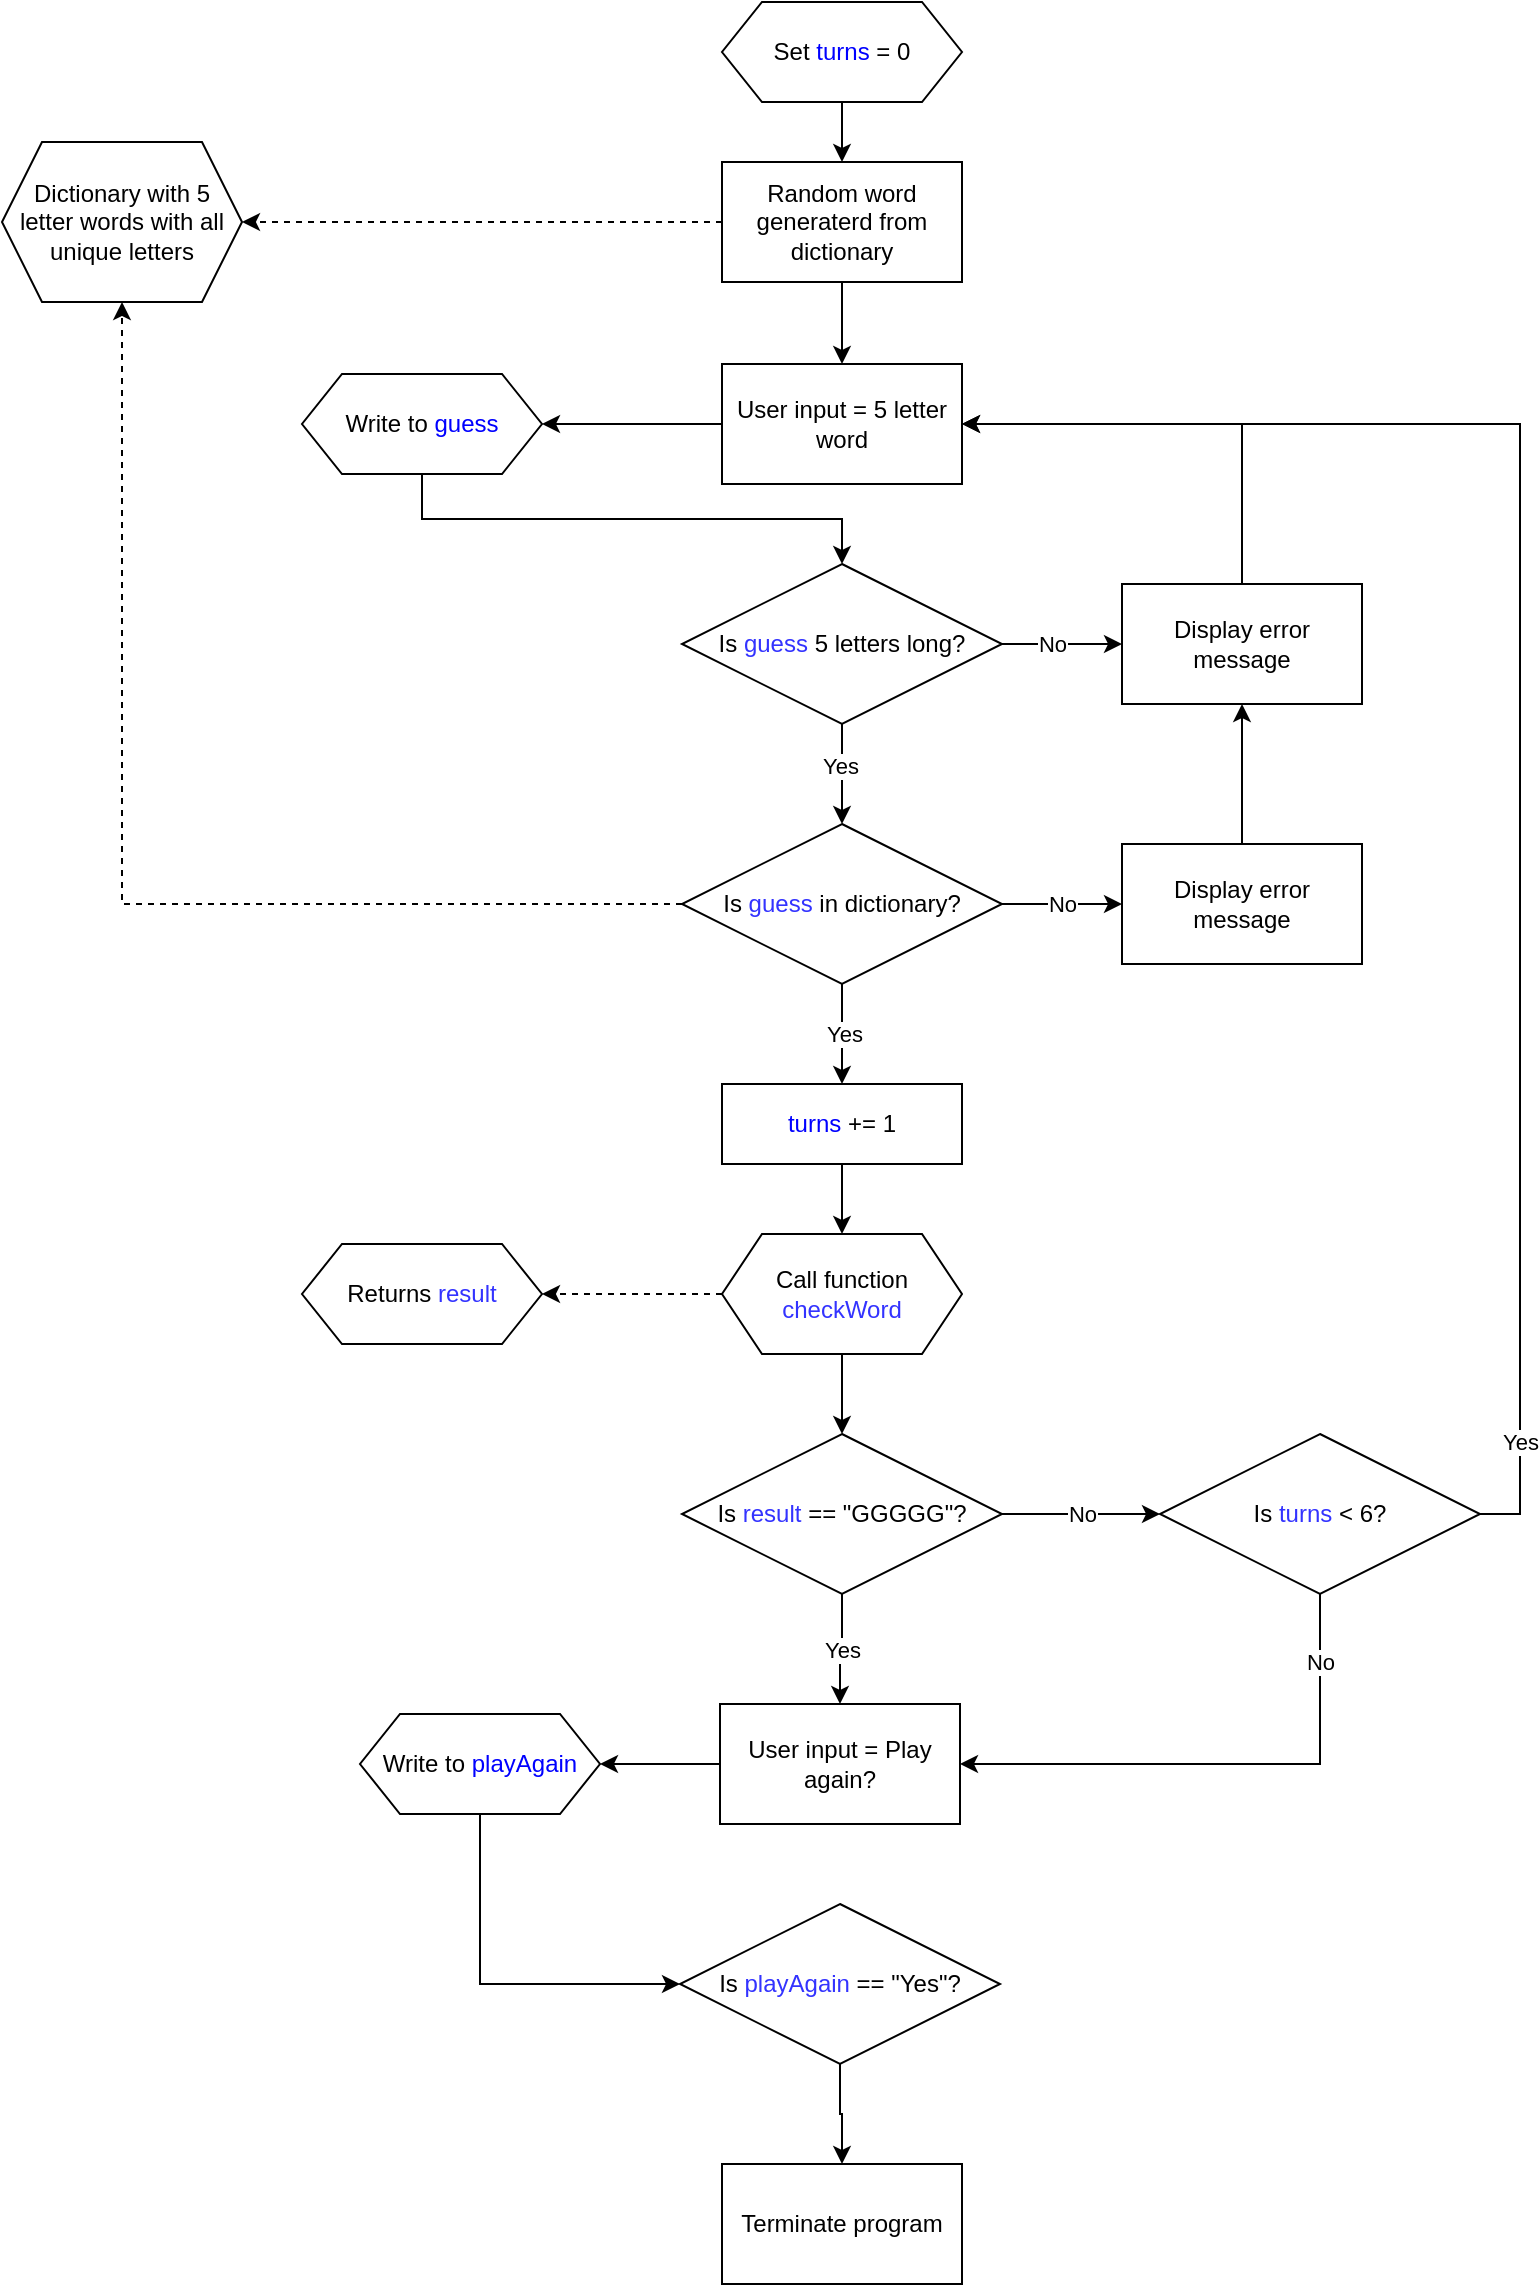 <mxfile version="16.3.0" type="github" pages="2">
  <diagram id="C5RBs43oDa-KdzZeNtuy" name="Main">
    <mxGraphModel dx="1422" dy="2033" grid="1" gridSize="10" guides="1" tooltips="1" connect="1" arrows="1" fold="1" page="1" pageScale="1" pageWidth="827" pageHeight="1169" math="0" shadow="0">
      <root>
        <mxCell id="WIyWlLk6GJQsqaUBKTNV-0" />
        <mxCell id="WIyWlLk6GJQsqaUBKTNV-1" parent="WIyWlLk6GJQsqaUBKTNV-0" />
        <mxCell id="yczj4oIZVdHuoJl3fXfq-1" value="Dictionary with 5 letter words with all unique letters" style="shape=hexagon;perimeter=hexagonPerimeter2;whiteSpace=wrap;html=1;fixedSize=1;" parent="WIyWlLk6GJQsqaUBKTNV-1" vertex="1">
          <mxGeometry x="71" y="39" width="120" height="80" as="geometry" />
        </mxCell>
        <mxCell id="yczj4oIZVdHuoJl3fXfq-14" value="" style="edgeStyle=orthogonalEdgeStyle;rounded=0;orthogonalLoop=1;jettySize=auto;html=1;fontColor=#0000FF;" parent="WIyWlLk6GJQsqaUBKTNV-1" source="yczj4oIZVdHuoJl3fXfq-3" target="yczj4oIZVdHuoJl3fXfq-9" edge="1">
          <mxGeometry relative="1" as="geometry" />
        </mxCell>
        <mxCell id="yczj4oIZVdHuoJl3fXfq-25" style="edgeStyle=orthogonalEdgeStyle;rounded=0;orthogonalLoop=1;jettySize=auto;html=1;exitX=0;exitY=0.5;exitDx=0;exitDy=0;dashed=1;fontColor=#000000;" parent="WIyWlLk6GJQsqaUBKTNV-1" source="yczj4oIZVdHuoJl3fXfq-3" target="yczj4oIZVdHuoJl3fXfq-1" edge="1">
          <mxGeometry relative="1" as="geometry" />
        </mxCell>
        <mxCell id="yczj4oIZVdHuoJl3fXfq-3" value="Random word generaterd from dictionary" style="rounded=0;whiteSpace=wrap;html=1;" parent="WIyWlLk6GJQsqaUBKTNV-1" vertex="1">
          <mxGeometry x="431" y="49" width="120" height="60" as="geometry" />
        </mxCell>
        <mxCell id="yczj4oIZVdHuoJl3fXfq-18" value="" style="edgeStyle=orthogonalEdgeStyle;rounded=0;orthogonalLoop=1;jettySize=auto;html=1;fontColor=#000000;" parent="WIyWlLk6GJQsqaUBKTNV-1" source="yczj4oIZVdHuoJl3fXfq-9" target="yczj4oIZVdHuoJl3fXfq-10" edge="1">
          <mxGeometry relative="1" as="geometry" />
        </mxCell>
        <mxCell id="yczj4oIZVdHuoJl3fXfq-9" value="User input = 5 letter word" style="rounded=0;whiteSpace=wrap;html=1;" parent="WIyWlLk6GJQsqaUBKTNV-1" vertex="1">
          <mxGeometry x="431" y="150" width="120" height="60" as="geometry" />
        </mxCell>
        <mxCell id="_0Dwl0XSmngOTE23tJdI-12" style="edgeStyle=orthogonalEdgeStyle;rounded=0;orthogonalLoop=1;jettySize=auto;html=1;exitX=0.5;exitY=1;exitDx=0;exitDy=0;fontColor=#000000;" edge="1" parent="WIyWlLk6GJQsqaUBKTNV-1" source="yczj4oIZVdHuoJl3fXfq-10" target="yczj4oIZVdHuoJl3fXfq-15">
          <mxGeometry relative="1" as="geometry" />
        </mxCell>
        <mxCell id="yczj4oIZVdHuoJl3fXfq-10" value="Write to &lt;font color=&quot;#0000ff&quot;&gt;guess&lt;/font&gt;" style="shape=hexagon;perimeter=hexagonPerimeter2;whiteSpace=wrap;html=1;fixedSize=1;" parent="WIyWlLk6GJQsqaUBKTNV-1" vertex="1">
          <mxGeometry x="221" y="155" width="120" height="50" as="geometry" />
        </mxCell>
        <mxCell id="yczj4oIZVdHuoJl3fXfq-20" value="" style="edgeStyle=orthogonalEdgeStyle;rounded=0;orthogonalLoop=1;jettySize=auto;html=1;fontColor=#000000;" parent="WIyWlLk6GJQsqaUBKTNV-1" source="yczj4oIZVdHuoJl3fXfq-15" target="yczj4oIZVdHuoJl3fXfq-17" edge="1">
          <mxGeometry relative="1" as="geometry" />
        </mxCell>
        <mxCell id="yczj4oIZVdHuoJl3fXfq-21" value="No" style="edgeLabel;html=1;align=center;verticalAlign=middle;resizable=0;points=[];fontColor=#000000;" parent="yczj4oIZVdHuoJl3fXfq-20" vertex="1" connectable="0">
          <mxGeometry x="-0.168" relative="1" as="geometry">
            <mxPoint as="offset" />
          </mxGeometry>
        </mxCell>
        <mxCell id="yczj4oIZVdHuoJl3fXfq-26" value="" style="edgeStyle=orthogonalEdgeStyle;rounded=0;orthogonalLoop=1;jettySize=auto;html=1;fontColor=#000000;" parent="WIyWlLk6GJQsqaUBKTNV-1" source="yczj4oIZVdHuoJl3fXfq-15" edge="1">
          <mxGeometry relative="1" as="geometry">
            <mxPoint x="491" y="380" as="targetPoint" />
          </mxGeometry>
        </mxCell>
        <mxCell id="yczj4oIZVdHuoJl3fXfq-27" value="Yes" style="edgeLabel;html=1;align=center;verticalAlign=middle;resizable=0;points=[];fontColor=#000000;" parent="yczj4oIZVdHuoJl3fXfq-26" vertex="1" connectable="0">
          <mxGeometry x="-0.179" y="-1" relative="1" as="geometry">
            <mxPoint as="offset" />
          </mxGeometry>
        </mxCell>
        <mxCell id="yczj4oIZVdHuoJl3fXfq-15" value="&lt;font color=&quot;#000000&quot;&gt;Is &lt;/font&gt;&lt;font color=&quot;#3333ff&quot;&gt;guess&lt;/font&gt;&lt;font color=&quot;#000000&quot;&gt; 5 letters long?&lt;/font&gt;" style="rhombus;whiteSpace=wrap;html=1;fontColor=#0000FF;" parent="WIyWlLk6GJQsqaUBKTNV-1" vertex="1">
          <mxGeometry x="411" y="250" width="160" height="80" as="geometry" />
        </mxCell>
        <mxCell id="yczj4oIZVdHuoJl3fXfq-19" style="edgeStyle=orthogonalEdgeStyle;rounded=0;orthogonalLoop=1;jettySize=auto;html=1;exitX=0.5;exitY=0;exitDx=0;exitDy=0;entryX=1;entryY=0.5;entryDx=0;entryDy=0;fontColor=#000000;" parent="WIyWlLk6GJQsqaUBKTNV-1" source="yczj4oIZVdHuoJl3fXfq-17" target="yczj4oIZVdHuoJl3fXfq-9" edge="1">
          <mxGeometry relative="1" as="geometry" />
        </mxCell>
        <mxCell id="yczj4oIZVdHuoJl3fXfq-17" value="Display error message" style="rounded=0;whiteSpace=wrap;html=1;fontColor=#000000;" parent="WIyWlLk6GJQsqaUBKTNV-1" vertex="1">
          <mxGeometry x="631" y="260" width="120" height="60" as="geometry" />
        </mxCell>
        <mxCell id="yczj4oIZVdHuoJl3fXfq-24" style="edgeStyle=orthogonalEdgeStyle;rounded=0;orthogonalLoop=1;jettySize=auto;html=1;exitX=0;exitY=0.5;exitDx=0;exitDy=0;fontColor=#000000;dashed=1;" parent="WIyWlLk6GJQsqaUBKTNV-1" source="yczj4oIZVdHuoJl3fXfq-28" target="yczj4oIZVdHuoJl3fXfq-1" edge="1">
          <mxGeometry relative="1" as="geometry">
            <mxPoint x="431" y="410" as="sourcePoint" />
          </mxGeometry>
        </mxCell>
        <mxCell id="yczj4oIZVdHuoJl3fXfq-31" value="No" style="edgeStyle=orthogonalEdgeStyle;rounded=0;orthogonalLoop=1;jettySize=auto;html=1;fontColor=#000000;" parent="WIyWlLk6GJQsqaUBKTNV-1" source="yczj4oIZVdHuoJl3fXfq-28" target="yczj4oIZVdHuoJl3fXfq-30" edge="1">
          <mxGeometry relative="1" as="geometry" />
        </mxCell>
        <mxCell id="yczj4oIZVdHuoJl3fXfq-34" value="&lt;font color=&quot;#000000&quot;&gt;Yes&lt;/font&gt;" style="edgeStyle=orthogonalEdgeStyle;rounded=0;orthogonalLoop=1;jettySize=auto;html=1;fontColor=#0000FF;" parent="WIyWlLk6GJQsqaUBKTNV-1" source="yczj4oIZVdHuoJl3fXfq-28" edge="1">
          <mxGeometry relative="1" as="geometry">
            <mxPoint x="491" y="510" as="targetPoint" />
          </mxGeometry>
        </mxCell>
        <mxCell id="yczj4oIZVdHuoJl3fXfq-28" value="&lt;font color=&quot;#000000&quot;&gt;Is &lt;/font&gt;&lt;font color=&quot;#3333ff&quot;&gt;guess &lt;/font&gt;&lt;font color=&quot;#000000&quot;&gt;in dictionary?&lt;/font&gt;" style="rhombus;whiteSpace=wrap;html=1;fontColor=#0000FF;" parent="WIyWlLk6GJQsqaUBKTNV-1" vertex="1">
          <mxGeometry x="411" y="380" width="160" height="80" as="geometry" />
        </mxCell>
        <mxCell id="yczj4oIZVdHuoJl3fXfq-32" value="" style="edgeStyle=orthogonalEdgeStyle;rounded=0;orthogonalLoop=1;jettySize=auto;html=1;fontColor=#000000;" parent="WIyWlLk6GJQsqaUBKTNV-1" source="yczj4oIZVdHuoJl3fXfq-30" target="yczj4oIZVdHuoJl3fXfq-17" edge="1">
          <mxGeometry relative="1" as="geometry" />
        </mxCell>
        <mxCell id="yczj4oIZVdHuoJl3fXfq-30" value="Display error message" style="rounded=0;whiteSpace=wrap;html=1;fontColor=#000000;" parent="WIyWlLk6GJQsqaUBKTNV-1" vertex="1">
          <mxGeometry x="631" y="390" width="120" height="60" as="geometry" />
        </mxCell>
        <mxCell id="r69fvP_BgQiZyjyY0gUg-0" value="" style="edgeStyle=orthogonalEdgeStyle;rounded=0;orthogonalLoop=1;jettySize=auto;html=1;fontColor=#000000;dashed=1;" parent="WIyWlLk6GJQsqaUBKTNV-1" source="_sMpOQv40MY_sZCRPnWe-2" target="_sMpOQv40MY_sZCRPnWe-3" edge="1">
          <mxGeometry relative="1" as="geometry" />
        </mxCell>
        <mxCell id="vM7ZjPHCZNtb4QIX23tZ-1" value="" style="edgeStyle=orthogonalEdgeStyle;rounded=0;orthogonalLoop=1;jettySize=auto;html=1;fontColor=#0000FF;" parent="WIyWlLk6GJQsqaUBKTNV-1" source="_sMpOQv40MY_sZCRPnWe-2" target="vM7ZjPHCZNtb4QIX23tZ-0" edge="1">
          <mxGeometry relative="1" as="geometry" />
        </mxCell>
        <mxCell id="_sMpOQv40MY_sZCRPnWe-2" value="Call function &lt;font color=&quot;#3333ff&quot;&gt;checkWord&lt;/font&gt;" style="shape=hexagon;perimeter=hexagonPerimeter2;whiteSpace=wrap;html=1;fixedSize=1;fontColor=#000000;" parent="WIyWlLk6GJQsqaUBKTNV-1" vertex="1">
          <mxGeometry x="431" y="585" width="120" height="60" as="geometry" />
        </mxCell>
        <mxCell id="_sMpOQv40MY_sZCRPnWe-3" value="&lt;font color=&quot;#000000&quot;&gt;Returns &lt;/font&gt;result" style="shape=hexagon;perimeter=hexagonPerimeter2;whiteSpace=wrap;html=1;fixedSize=1;fontColor=#3333FF;" parent="WIyWlLk6GJQsqaUBKTNV-1" vertex="1">
          <mxGeometry x="221" y="590" width="120" height="50" as="geometry" />
        </mxCell>
        <mxCell id="_0Dwl0XSmngOTE23tJdI-7" value="Yes" style="edgeStyle=orthogonalEdgeStyle;rounded=0;orthogonalLoop=1;jettySize=auto;html=1;fontColor=#000000;" edge="1" parent="WIyWlLk6GJQsqaUBKTNV-1" source="vM7ZjPHCZNtb4QIX23tZ-0" target="_0Dwl0XSmngOTE23tJdI-4">
          <mxGeometry relative="1" as="geometry" />
        </mxCell>
        <mxCell id="_0Dwl0XSmngOTE23tJdI-17" value="No" style="edgeStyle=orthogonalEdgeStyle;rounded=0;orthogonalLoop=1;jettySize=auto;html=1;fontColor=#000000;" edge="1" parent="WIyWlLk6GJQsqaUBKTNV-1" source="vM7ZjPHCZNtb4QIX23tZ-0" target="_0Dwl0XSmngOTE23tJdI-16">
          <mxGeometry relative="1" as="geometry" />
        </mxCell>
        <mxCell id="vM7ZjPHCZNtb4QIX23tZ-0" value="&lt;font color=&quot;#000000&quot;&gt;Is &lt;/font&gt;&lt;font color=&quot;#3333ff&quot;&gt;result&lt;/font&gt;&lt;font color=&quot;#000000&quot;&gt;&amp;nbsp;== &quot;GGGGG&quot;?&lt;/font&gt;" style="rhombus;whiteSpace=wrap;html=1;fontColor=#0000FF;" parent="WIyWlLk6GJQsqaUBKTNV-1" vertex="1">
          <mxGeometry x="411" y="685" width="160" height="80" as="geometry" />
        </mxCell>
        <mxCell id="_0Dwl0XSmngOTE23tJdI-0" value="" style="edgeStyle=orthogonalEdgeStyle;rounded=0;orthogonalLoop=1;jettySize=auto;html=1;fontColor=#0000FF;" edge="1" parent="WIyWlLk6GJQsqaUBKTNV-1" source="3kWYzA4OK-YCjC7SxeL--0" target="yczj4oIZVdHuoJl3fXfq-3">
          <mxGeometry relative="1" as="geometry" />
        </mxCell>
        <mxCell id="3kWYzA4OK-YCjC7SxeL--0" value="Set &lt;font color=&quot;#0000ff&quot;&gt;turns &lt;/font&gt;= 0" style="shape=hexagon;perimeter=hexagonPerimeter2;whiteSpace=wrap;html=1;fixedSize=1;" vertex="1" parent="WIyWlLk6GJQsqaUBKTNV-1">
          <mxGeometry x="431" y="-31" width="120" height="50" as="geometry" />
        </mxCell>
        <mxCell id="_0Dwl0XSmngOTE23tJdI-3" style="edgeStyle=orthogonalEdgeStyle;rounded=0;orthogonalLoop=1;jettySize=auto;html=1;exitX=0.5;exitY=1;exitDx=0;exitDy=0;entryX=0.5;entryY=0;entryDx=0;entryDy=0;fontColor=#000000;" edge="1" parent="WIyWlLk6GJQsqaUBKTNV-1" source="_0Dwl0XSmngOTE23tJdI-2" target="_sMpOQv40MY_sZCRPnWe-2">
          <mxGeometry relative="1" as="geometry" />
        </mxCell>
        <mxCell id="_0Dwl0XSmngOTE23tJdI-2" value="turns &lt;font color=&quot;#000000&quot;&gt;+= 1&lt;/font&gt;" style="rounded=0;whiteSpace=wrap;html=1;fontColor=#0000FF;" vertex="1" parent="WIyWlLk6GJQsqaUBKTNV-1">
          <mxGeometry x="431" y="510" width="120" height="40" as="geometry" />
        </mxCell>
        <mxCell id="_0Dwl0XSmngOTE23tJdI-6" value="" style="edgeStyle=orthogonalEdgeStyle;rounded=0;orthogonalLoop=1;jettySize=auto;html=1;fontColor=#000000;" edge="1" parent="WIyWlLk6GJQsqaUBKTNV-1" source="_0Dwl0XSmngOTE23tJdI-4" target="_0Dwl0XSmngOTE23tJdI-5">
          <mxGeometry relative="1" as="geometry" />
        </mxCell>
        <mxCell id="_0Dwl0XSmngOTE23tJdI-4" value="&lt;font color=&quot;#000000&quot;&gt;User input = Play again?&lt;/font&gt;" style="rounded=0;whiteSpace=wrap;html=1;fontColor=#0000FF;" vertex="1" parent="WIyWlLk6GJQsqaUBKTNV-1">
          <mxGeometry x="430" y="820" width="120" height="60" as="geometry" />
        </mxCell>
        <mxCell id="_0Dwl0XSmngOTE23tJdI-15" style="edgeStyle=orthogonalEdgeStyle;rounded=0;orthogonalLoop=1;jettySize=auto;html=1;exitX=0.5;exitY=1;exitDx=0;exitDy=0;entryX=0;entryY=0.5;entryDx=0;entryDy=0;fontColor=#000000;" edge="1" parent="WIyWlLk6GJQsqaUBKTNV-1" source="_0Dwl0XSmngOTE23tJdI-5" target="_0Dwl0XSmngOTE23tJdI-8">
          <mxGeometry relative="1" as="geometry" />
        </mxCell>
        <mxCell id="_0Dwl0XSmngOTE23tJdI-5" value="Write to &lt;font color=&quot;#0000ff&quot;&gt;playAgain&lt;/font&gt;" style="shape=hexagon;perimeter=hexagonPerimeter2;whiteSpace=wrap;html=1;fixedSize=1;" vertex="1" parent="WIyWlLk6GJQsqaUBKTNV-1">
          <mxGeometry x="250" y="825" width="120" height="50" as="geometry" />
        </mxCell>
        <mxCell id="_0Dwl0XSmngOTE23tJdI-14" value="" style="edgeStyle=orthogonalEdgeStyle;rounded=0;orthogonalLoop=1;jettySize=auto;html=1;fontColor=#000000;" edge="1" parent="WIyWlLk6GJQsqaUBKTNV-1" source="_0Dwl0XSmngOTE23tJdI-8" target="_0Dwl0XSmngOTE23tJdI-11">
          <mxGeometry relative="1" as="geometry" />
        </mxCell>
        <mxCell id="_0Dwl0XSmngOTE23tJdI-8" value="&lt;font color=&quot;#000000&quot;&gt;Is &lt;/font&gt;&lt;font color=&quot;#3333ff&quot;&gt;playAgain&amp;nbsp;&lt;/font&gt;&lt;font color=&quot;#000000&quot;&gt;== &quot;Yes&quot;?&lt;/font&gt;" style="rhombus;whiteSpace=wrap;html=1;fontColor=#0000FF;" vertex="1" parent="WIyWlLk6GJQsqaUBKTNV-1">
          <mxGeometry x="410" y="920" width="160" height="80" as="geometry" />
        </mxCell>
        <mxCell id="_0Dwl0XSmngOTE23tJdI-11" value="Terminate program" style="rounded=0;whiteSpace=wrap;html=1;fontColor=#000000;" vertex="1" parent="WIyWlLk6GJQsqaUBKTNV-1">
          <mxGeometry x="431" y="1050" width="120" height="60" as="geometry" />
        </mxCell>
        <mxCell id="_0Dwl0XSmngOTE23tJdI-18" value="Yes" style="edgeStyle=orthogonalEdgeStyle;rounded=0;orthogonalLoop=1;jettySize=auto;html=1;exitX=1;exitY=0.5;exitDx=0;exitDy=0;fontColor=#000000;entryX=1;entryY=0.5;entryDx=0;entryDy=0;" edge="1" parent="WIyWlLk6GJQsqaUBKTNV-1" source="_0Dwl0XSmngOTE23tJdI-16" target="yczj4oIZVdHuoJl3fXfq-9">
          <mxGeometry x="-0.87" relative="1" as="geometry">
            <mxPoint x="800" y="290" as="targetPoint" />
            <mxPoint y="-1" as="offset" />
          </mxGeometry>
        </mxCell>
        <mxCell id="_0Dwl0XSmngOTE23tJdI-19" value="No" style="edgeStyle=orthogonalEdgeStyle;rounded=0;orthogonalLoop=1;jettySize=auto;html=1;exitX=0.5;exitY=1;exitDx=0;exitDy=0;entryX=1;entryY=0.5;entryDx=0;entryDy=0;fontColor=#000000;" edge="1" parent="WIyWlLk6GJQsqaUBKTNV-1" source="_0Dwl0XSmngOTE23tJdI-16" target="_0Dwl0XSmngOTE23tJdI-4">
          <mxGeometry x="-0.736" relative="1" as="geometry">
            <mxPoint y="-1" as="offset" />
          </mxGeometry>
        </mxCell>
        <mxCell id="_0Dwl0XSmngOTE23tJdI-16" value="&lt;font color=&quot;#000000&quot;&gt;Is &lt;/font&gt;&lt;font color=&quot;#3333ff&quot;&gt;turns&lt;/font&gt;&lt;font color=&quot;#000000&quot;&gt;&amp;nbsp;&amp;lt; 6?&lt;/font&gt;" style="rhombus;whiteSpace=wrap;html=1;fontColor=#0000FF;" vertex="1" parent="WIyWlLk6GJQsqaUBKTNV-1">
          <mxGeometry x="650" y="685" width="160" height="80" as="geometry" />
        </mxCell>
      </root>
    </mxGraphModel>
  </diagram>
  <diagram id="qFhlYbCngjARJZZOwYcz" name="checkWord">
    <mxGraphModel dx="1117" dy="679" grid="1" gridSize="10" guides="1" tooltips="1" connect="1" arrows="1" fold="1" page="1" pageScale="1" pageWidth="850" pageHeight="1100" math="0" shadow="0">
      <root>
        <mxCell id="jmRNwSgweu1uni4Kwibr-0" />
        <mxCell id="jmRNwSgweu1uni4Kwibr-1" parent="jmRNwSgweu1uni4Kwibr-0" />
        <mxCell id="c6vgpfZv6U2L_3fP67-e-22" value="" style="group;fillColor=none;" parent="jmRNwSgweu1uni4Kwibr-1" vertex="1" connectable="0">
          <mxGeometry x="162" y="230" width="560" height="450" as="geometry" />
        </mxCell>
        <mxCell id="c6vgpfZv6U2L_3fP67-e-20" value="" style="rounded=0;whiteSpace=wrap;html=1;fontColor=#000000;fillColor=none;" parent="c6vgpfZv6U2L_3fP67-e-22" vertex="1">
          <mxGeometry width="560" height="450" as="geometry" />
        </mxCell>
        <mxCell id="c6vgpfZv6U2L_3fP67-e-0" value="Is letter[index] in &lt;br&gt;&lt;font color=&quot;#0000ff&quot;&gt;word&lt;/font&gt;?" style="rhombus;whiteSpace=wrap;html=1;fontColor=#000000;" parent="c6vgpfZv6U2L_3fP67-e-22" vertex="1">
          <mxGeometry x="50" y="116" width="140" height="80" as="geometry" />
        </mxCell>
        <mxCell id="c6vgpfZv6U2L_3fP67-e-2" value="&lt;font color=&quot;#0000ff&quot;&gt;result &lt;/font&gt;+= &quot;R&quot;" style="rounded=0;whiteSpace=wrap;html=1;fontColor=#000000;" parent="c6vgpfZv6U2L_3fP67-e-22" vertex="1">
          <mxGeometry x="240" y="126" width="120" height="60" as="geometry" />
        </mxCell>
        <mxCell id="c6vgpfZv6U2L_3fP67-e-8" value="No" style="edgeStyle=orthogonalEdgeStyle;rounded=0;orthogonalLoop=1;jettySize=auto;html=1;fontColor=#000000;" parent="c6vgpfZv6U2L_3fP67-e-22" source="c6vgpfZv6U2L_3fP67-e-0" target="c6vgpfZv6U2L_3fP67-e-2" edge="1">
          <mxGeometry relative="1" as="geometry" />
        </mxCell>
        <mxCell id="c6vgpfZv6U2L_3fP67-e-3" value="Does &lt;font color=&quot;#0000ff&quot;&gt;index &lt;/font&gt;== &lt;font color=&quot;#0000ff&quot;&gt;word&lt;/font&gt;.find(letter)?" style="rhombus;whiteSpace=wrap;html=1;fontColor=#000000;" parent="c6vgpfZv6U2L_3fP67-e-22" vertex="1">
          <mxGeometry x="50" y="256" width="140" height="80" as="geometry" />
        </mxCell>
        <mxCell id="c6vgpfZv6U2L_3fP67-e-4" value="&lt;font color=&quot;#000000&quot;&gt;Yes&lt;/font&gt;" style="edgeStyle=orthogonalEdgeStyle;rounded=0;orthogonalLoop=1;jettySize=auto;html=1;fontColor=#0000FF;" parent="c6vgpfZv6U2L_3fP67-e-22" source="c6vgpfZv6U2L_3fP67-e-0" target="c6vgpfZv6U2L_3fP67-e-3" edge="1">
          <mxGeometry relative="1" as="geometry">
            <mxPoint as="offset" />
          </mxGeometry>
        </mxCell>
        <mxCell id="c6vgpfZv6U2L_3fP67-e-5" value="&lt;font color=&quot;#0000ff&quot;&gt;result &lt;/font&gt;+= &quot;Y&quot;" style="rounded=0;whiteSpace=wrap;html=1;fontColor=#000000;" parent="c6vgpfZv6U2L_3fP67-e-22" vertex="1">
          <mxGeometry x="240" y="266" width="120" height="60" as="geometry" />
        </mxCell>
        <mxCell id="c6vgpfZv6U2L_3fP67-e-9" value="No" style="edgeStyle=orthogonalEdgeStyle;rounded=0;orthogonalLoop=1;jettySize=auto;html=1;fontColor=#000000;" parent="c6vgpfZv6U2L_3fP67-e-22" source="c6vgpfZv6U2L_3fP67-e-3" target="c6vgpfZv6U2L_3fP67-e-5" edge="1">
          <mxGeometry relative="1" as="geometry" />
        </mxCell>
        <mxCell id="c6vgpfZv6U2L_3fP67-e-6" value="&lt;font color=&quot;#0000ff&quot;&gt;result &lt;/font&gt;+= &quot;G&quot;" style="rounded=0;whiteSpace=wrap;html=1;fontColor=#000000;" parent="c6vgpfZv6U2L_3fP67-e-22" vertex="1">
          <mxGeometry x="240" y="366" width="120" height="60" as="geometry" />
        </mxCell>
        <mxCell id="c6vgpfZv6U2L_3fP67-e-10" value="Yes" style="edgeStyle=orthogonalEdgeStyle;rounded=0;orthogonalLoop=1;jettySize=auto;html=1;exitX=0.5;exitY=1;exitDx=0;exitDy=0;entryX=0;entryY=0.5;entryDx=0;entryDy=0;fontColor=#000000;" parent="c6vgpfZv6U2L_3fP67-e-22" source="c6vgpfZv6U2L_3fP67-e-3" target="c6vgpfZv6U2L_3fP67-e-6" edge="1">
          <mxGeometry x="0.647" relative="1" as="geometry">
            <mxPoint as="offset" />
          </mxGeometry>
        </mxCell>
        <mxCell id="c6vgpfZv6U2L_3fP67-e-17" style="edgeStyle=orthogonalEdgeStyle;rounded=0;orthogonalLoop=1;jettySize=auto;html=1;exitX=0.5;exitY=0;exitDx=0;exitDy=0;entryX=0.5;entryY=0;entryDx=0;entryDy=0;fontColor=#0000FF;" parent="c6vgpfZv6U2L_3fP67-e-22" source="c6vgpfZv6U2L_3fP67-e-14" target="c6vgpfZv6U2L_3fP67-e-0" edge="1">
          <mxGeometry relative="1" as="geometry" />
        </mxCell>
        <mxCell id="c6vgpfZv6U2L_3fP67-e-14" value="&lt;font color=&quot;#0000ff&quot;&gt;index &lt;/font&gt;+= 1" style="rounded=0;whiteSpace=wrap;html=1;fontColor=#000000;" parent="c6vgpfZv6U2L_3fP67-e-22" vertex="1">
          <mxGeometry x="400" y="46" width="120" height="60" as="geometry" />
        </mxCell>
        <mxCell id="c6vgpfZv6U2L_3fP67-e-16" value="" style="edgeStyle=orthogonalEdgeStyle;rounded=0;orthogonalLoop=1;jettySize=auto;html=1;fontColor=#000000;" parent="c6vgpfZv6U2L_3fP67-e-22" source="c6vgpfZv6U2L_3fP67-e-2" target="c6vgpfZv6U2L_3fP67-e-14" edge="1">
          <mxGeometry relative="1" as="geometry" />
        </mxCell>
        <mxCell id="c6vgpfZv6U2L_3fP67-e-12" style="edgeStyle=orthogonalEdgeStyle;rounded=0;orthogonalLoop=1;jettySize=auto;html=1;exitX=1;exitY=0.5;exitDx=0;exitDy=0;entryX=0.5;entryY=1;entryDx=0;entryDy=0;fontColor=#000000;" parent="c6vgpfZv6U2L_3fP67-e-22" source="c6vgpfZv6U2L_3fP67-e-5" target="c6vgpfZv6U2L_3fP67-e-14" edge="1">
          <mxGeometry relative="1" as="geometry">
            <mxPoint x="495" y="142" as="targetPoint" />
          </mxGeometry>
        </mxCell>
        <mxCell id="c6vgpfZv6U2L_3fP67-e-13" style="edgeStyle=orthogonalEdgeStyle;rounded=0;orthogonalLoop=1;jettySize=auto;html=1;exitX=1;exitY=0.5;exitDx=0;exitDy=0;entryX=0.5;entryY=1;entryDx=0;entryDy=0;fontColor=#000000;" parent="c6vgpfZv6U2L_3fP67-e-22" source="c6vgpfZv6U2L_3fP67-e-6" target="c6vgpfZv6U2L_3fP67-e-14" edge="1">
          <mxGeometry relative="1" as="geometry">
            <mxPoint x="495" y="142" as="targetPoint" />
          </mxGeometry>
        </mxCell>
        <mxCell id="9UP_NVbGV6668daRHjGv-4" value="" style="edgeStyle=orthogonalEdgeStyle;rounded=0;orthogonalLoop=1;jettySize=auto;html=1;fontColor=#000000;dashed=1;" parent="jmRNwSgweu1uni4Kwibr-1" source="vj7jiwEQfoTY1QtWwPlF-0" target="9UP_NVbGV6668daRHjGv-3" edge="1">
          <mxGeometry relative="1" as="geometry" />
        </mxCell>
        <mxCell id="c6vgpfZv6U2L_3fP67-e-27" value="" style="edgeStyle=orthogonalEdgeStyle;rounded=0;orthogonalLoop=1;jettySize=auto;html=1;fontColor=#0000FF;" parent="jmRNwSgweu1uni4Kwibr-1" source="vj7jiwEQfoTY1QtWwPlF-0" target="c6vgpfZv6U2L_3fP67-e-25" edge="1">
          <mxGeometry relative="1" as="geometry" />
        </mxCell>
        <mxCell id="vj7jiwEQfoTY1QtWwPlF-0" value="&lt;font color=&quot;#000000&quot;&gt;Set &lt;/font&gt;index &lt;font color=&quot;#000000&quot;&gt;= 0&lt;br&gt;Set &lt;/font&gt;result &lt;font color=&quot;#000000&quot;&gt;= &quot;&quot;&lt;/font&gt;" style="shape=hexagon;perimeter=hexagonPerimeter2;whiteSpace=wrap;html=1;fixedSize=1;fontColor=#3333FF;" parent="jmRNwSgweu1uni4Kwibr-1" vertex="1">
          <mxGeometry x="382" y="50" width="120" height="60" as="geometry" />
        </mxCell>
        <mxCell id="9UP_NVbGV6668daRHjGv-3" value="Parameters:&lt;br&gt;&lt;font color=&quot;#3333ff&quot;&gt;word&lt;br&gt;guess&lt;br&gt;&lt;/font&gt;" style="shape=hexagon;perimeter=hexagonPerimeter2;whiteSpace=wrap;html=1;fixedSize=1;fontColor=#000000;" parent="jmRNwSgweu1uni4Kwibr-1" vertex="1">
          <mxGeometry x="212" y="55" width="120" height="50" as="geometry" />
        </mxCell>
        <mxCell id="c6vgpfZv6U2L_3fP67-e-23" value="Return &lt;font color=&quot;#0000ff&quot;&gt;result&lt;/font&gt;" style="rounded=0;whiteSpace=wrap;html=1;fontColor=#000000;fillColor=none;" parent="jmRNwSgweu1uni4Kwibr-1" vertex="1">
          <mxGeometry x="382" y="720" width="120" height="60" as="geometry" />
        </mxCell>
        <mxCell id="c6vgpfZv6U2L_3fP67-e-24" value="" style="edgeStyle=orthogonalEdgeStyle;rounded=0;orthogonalLoop=1;jettySize=auto;html=1;fontColor=#000000;" parent="jmRNwSgweu1uni4Kwibr-1" source="c6vgpfZv6U2L_3fP67-e-20" target="c6vgpfZv6U2L_3fP67-e-23" edge="1">
          <mxGeometry relative="1" as="geometry" />
        </mxCell>
        <mxCell id="c6vgpfZv6U2L_3fP67-e-26" value="" style="edgeStyle=orthogonalEdgeStyle;rounded=0;orthogonalLoop=1;jettySize=auto;html=1;fontColor=#0000FF;" parent="jmRNwSgweu1uni4Kwibr-1" source="c6vgpfZv6U2L_3fP67-e-25" target="c6vgpfZv6U2L_3fP67-e-20" edge="1">
          <mxGeometry relative="1" as="geometry" />
        </mxCell>
        <mxCell id="c6vgpfZv6U2L_3fP67-e-25" value="&lt;span style=&quot;color: rgb(0 , 0 , 0)&quot;&gt;For each letter in&amp;nbsp;&lt;/span&gt;&lt;font color=&quot;#0000ff&quot;&gt;guess&lt;/font&gt;&lt;span style=&quot;color: rgb(0 , 0 , 0)&quot;&gt;:&lt;/span&gt;" style="rounded=0;whiteSpace=wrap;html=1;fontColor=#0000FF;fillColor=none;" parent="jmRNwSgweu1uni4Kwibr-1" vertex="1">
          <mxGeometry x="382" y="140" width="120" height="50" as="geometry" />
        </mxCell>
      </root>
    </mxGraphModel>
  </diagram>
</mxfile>
